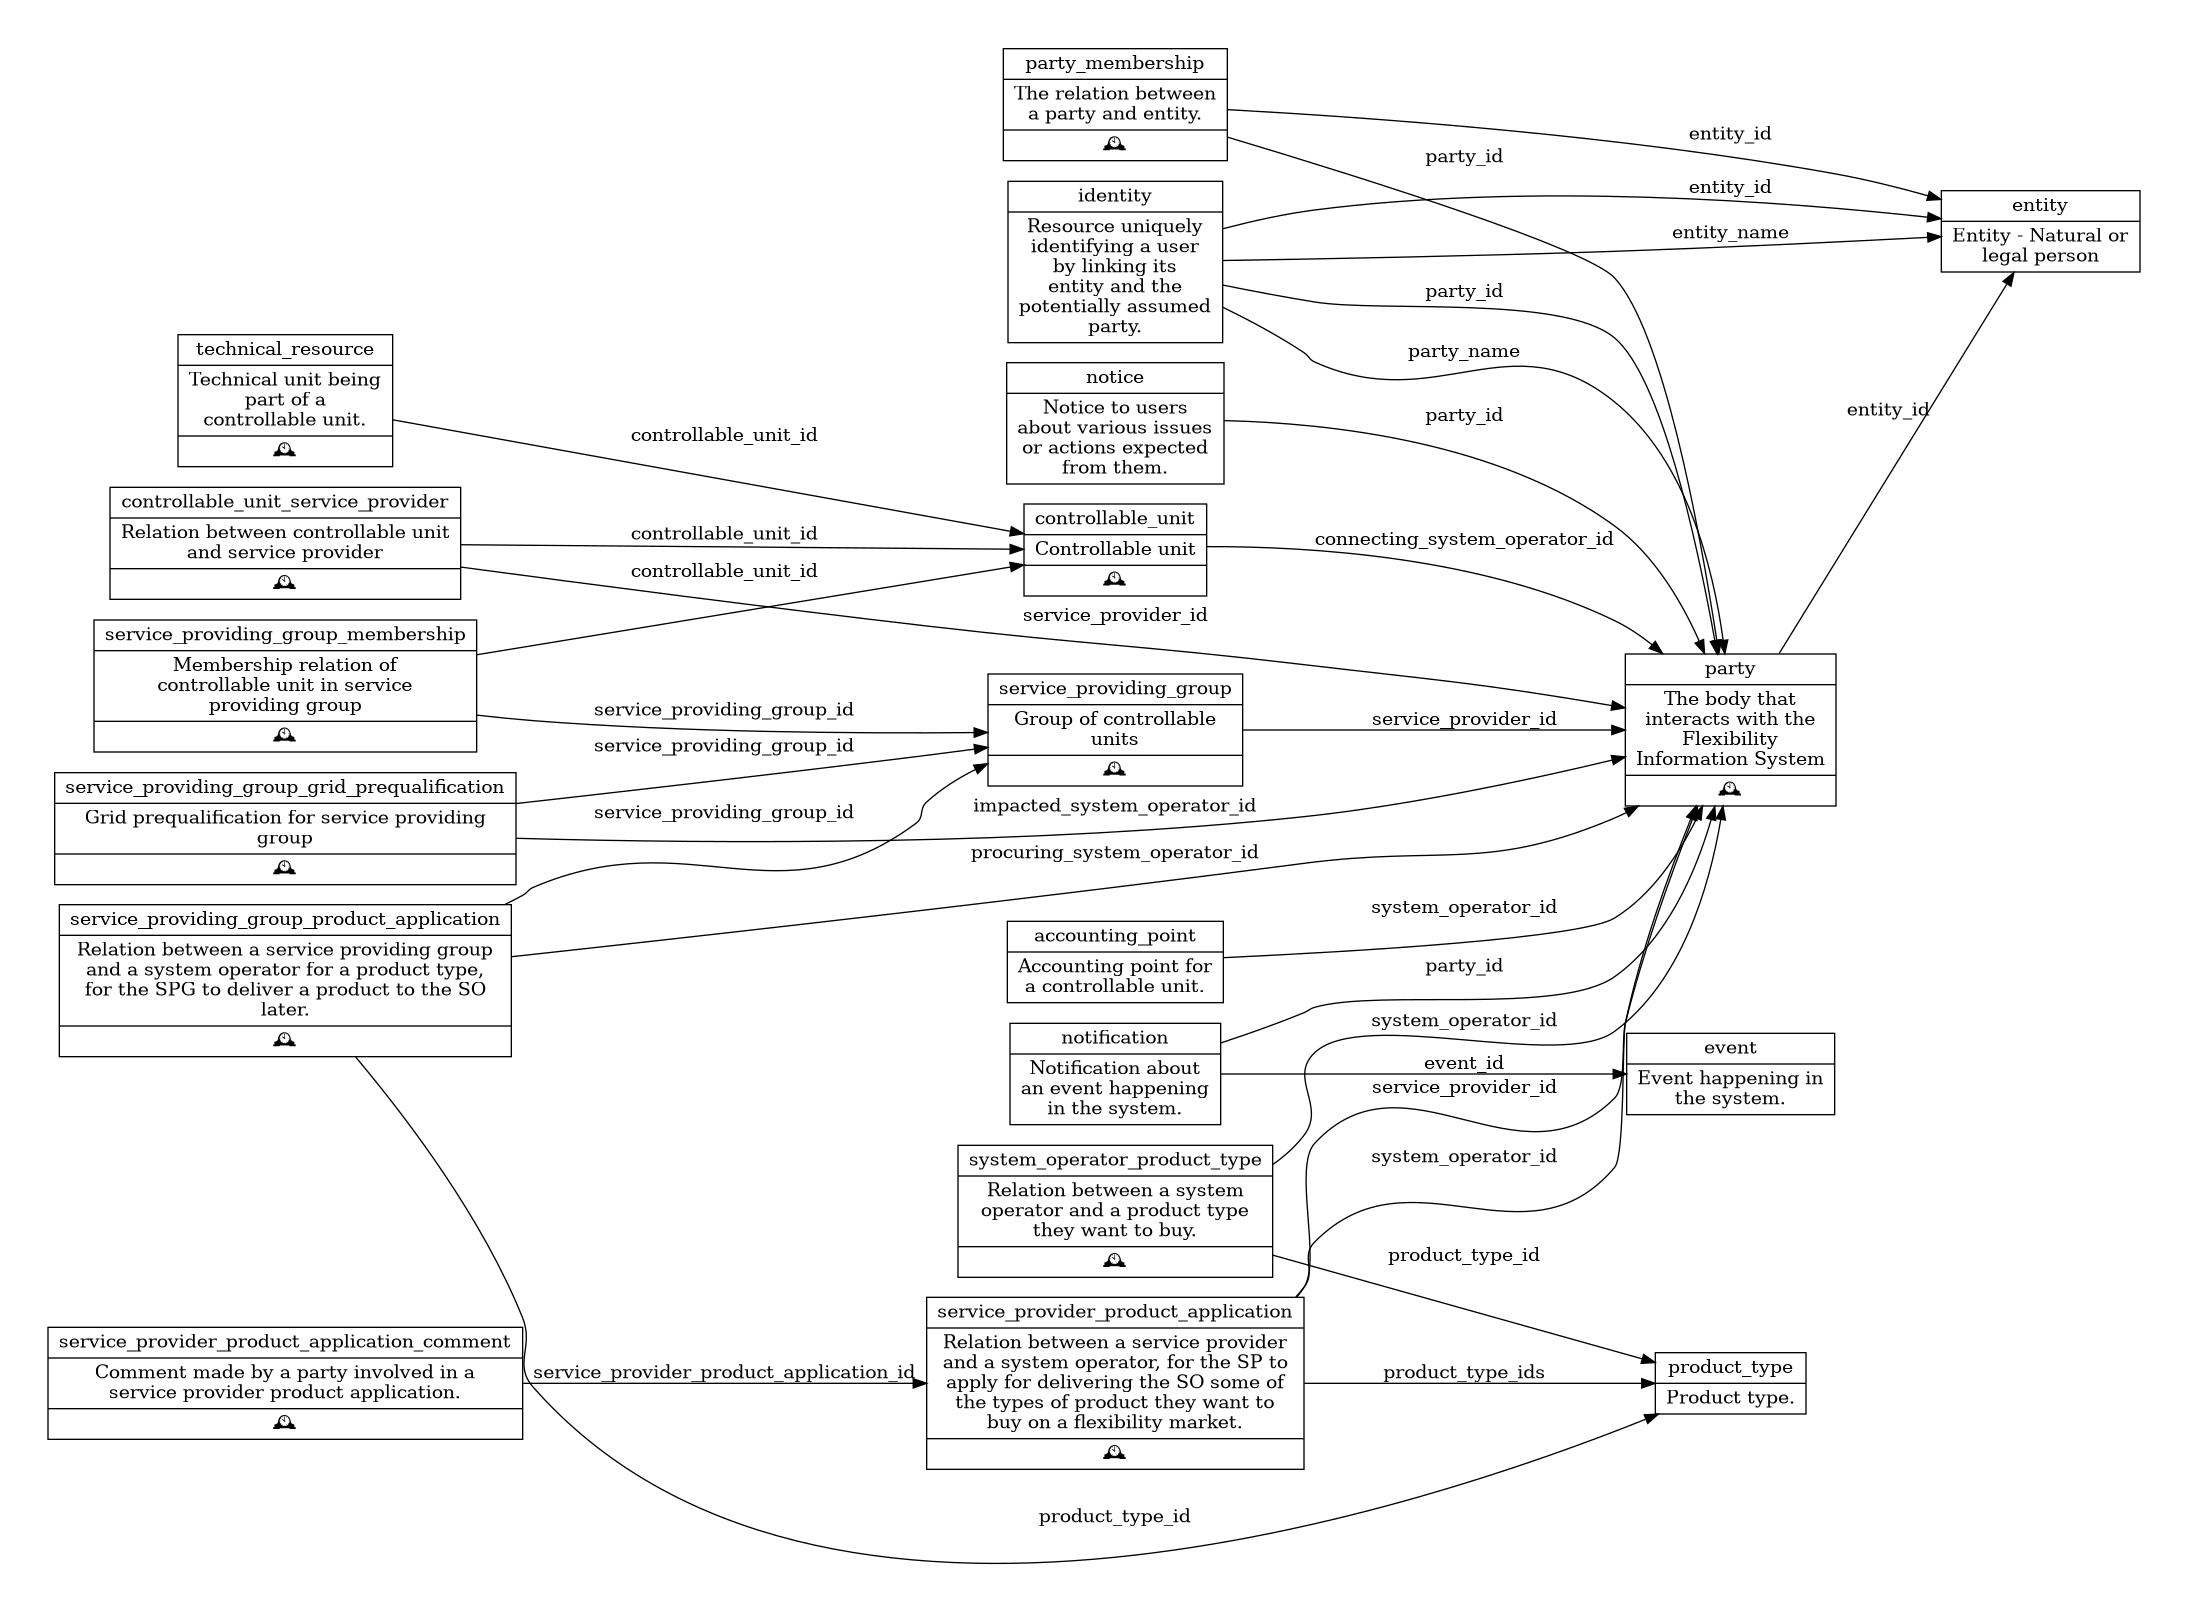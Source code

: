 @startdot resources
digraph flex {
    // Generated by local/scripts/resources_to_diagram.py
    graph [ rankdir=LR; pad=0.5; nodesep=0.2; ranksep=-1;]
    node [ shape=record; ]
    controllable_unit    [label="{controllable_unit}|{Controllable unit}|{🕰️}" shape=record style=solid]
    controllable_unit -> party     [label=connecting_system_operator_id]
    controllable_unit_service_provider    [label="{controllable_unit_service_provider}|{Relation between controllable unit\nand service provider}|{🕰️}" shape=record style=solid]
    controllable_unit_service_provider -> controllable_unit     [label=controllable_unit_id]
    controllable_unit_service_provider -> party     [label=service_provider_id]
    service_providing_group    [label="{service_providing_group}|{Group of controllable\nunits}|{🕰️}" shape=record style=solid]
    service_providing_group -> party     [label=service_provider_id]
    service_providing_group_membership    [label="{service_providing_group_membership}|{Membership relation of\ncontrollable unit in service\nproviding group}|{🕰️}" shape=record style=solid]
    service_providing_group_membership -> controllable_unit     [label=controllable_unit_id]
    service_providing_group_membership -> service_providing_group     [label=service_providing_group_id]
    service_providing_group_grid_prequalification    [label="{service_providing_group_grid_prequalification}|{Grid prequalification for service providing\ngroup}|{🕰️}" shape=record style=solid]
    service_providing_group_grid_prequalification -> service_providing_group     [label=service_providing_group_id]
    service_providing_group_grid_prequalification -> party     [label=impacted_system_operator_id]
    entity    [label="{entity}|{Entity - Natural or\nlegal person}" shape=record style=solid]
    party    [label="{party}|{The body that\ninteracts with the\nFlexibility\nInformation System}|{🕰️}" shape=record style=solid]
    party -> entity     [label=entity_id]
    party_membership    [label="{party_membership}|{The relation between\na party and entity.}|{🕰️}" shape=record style=solid]
    party_membership -> party     [label=party_id]
    party_membership -> entity     [label=entity_id]
    identity    [label="{identity}|{Resource uniquely\nidentifying a user\nby linking its\nentity and the\npotentially assumed\nparty.}" shape=record style=solid]
    identity -> entity     [label=entity_id]
    identity -> entity     [label=entity_name]
    identity -> party     [label=party_id]
    identity -> party     [label=party_name]
    technical_resource    [label="{technical_resource}|{Technical unit being\npart of a\ncontrollable unit.}|{🕰️}" shape=record style=solid]
    technical_resource -> controllable_unit     [label=controllable_unit_id]
    event    [label="{event}|{Event happening in\nthe system.}" shape=record style=solid]
    notification    [label="{notification}|{Notification about\nan event happening\nin the system.}" shape=record style=solid]
    notification -> event     [label=event_id]
    notification -> party     [label=party_id]
    accounting_point    [label="{accounting_point}|{Accounting point for\na controllable unit.}" shape=record style=solid]
    accounting_point -> party     [label=system_operator_id]
    product_type    [label="{product_type}|{Product type.}" shape=record style=solid]
    system_operator_product_type    [label="{system_operator_product_type}|{Relation between a system\noperator and a product type\nthey want to buy.}|{🕰️}" shape=record style=solid]
    system_operator_product_type -> party     [label=system_operator_id]
    system_operator_product_type -> product_type     [label=product_type_id]
    service_provider_product_application    [label="{service_provider_product_application}|{Relation between a service provider\nand a system operator, for the SP to\napply for delivering the SO some of\nthe types of product they want to\nbuy on a flexibility market.}|{🕰️}" shape=record style=solid]
    service_provider_product_application -> party     [label=service_provider_id]
    service_provider_product_application -> party     [label=system_operator_id]
    service_provider_product_application -> product_type     [label=product_type_ids]
    service_provider_product_application_comment    [label="{service_provider_product_application_comment}|{Comment made by a party involved in a\nservice provider product application.}|{🕰️}" shape=record style=solid]
    service_provider_product_application_comment -> service_provider_product_application     [label=service_provider_product_application_id]
    service_providing_group_product_application    [label="{service_providing_group_product_application}|{Relation between a service providing group\nand a system operator for a product type,\nfor the SPG to deliver a product to the SO\nlater.}|{🕰️}" shape=record style=solid]
    service_providing_group_product_application -> service_providing_group     [label=service_providing_group_id]
    service_providing_group_product_application -> party     [label=procuring_system_operator_id]
    service_providing_group_product_application -> product_type     [label=product_type_id]
    notice    [label="{notice}|{Notice to users\nabout various issues\nor actions expected\nfrom them.}" shape=record style=solid]
    notice -> party     [label=party_id]
}
@enddot
